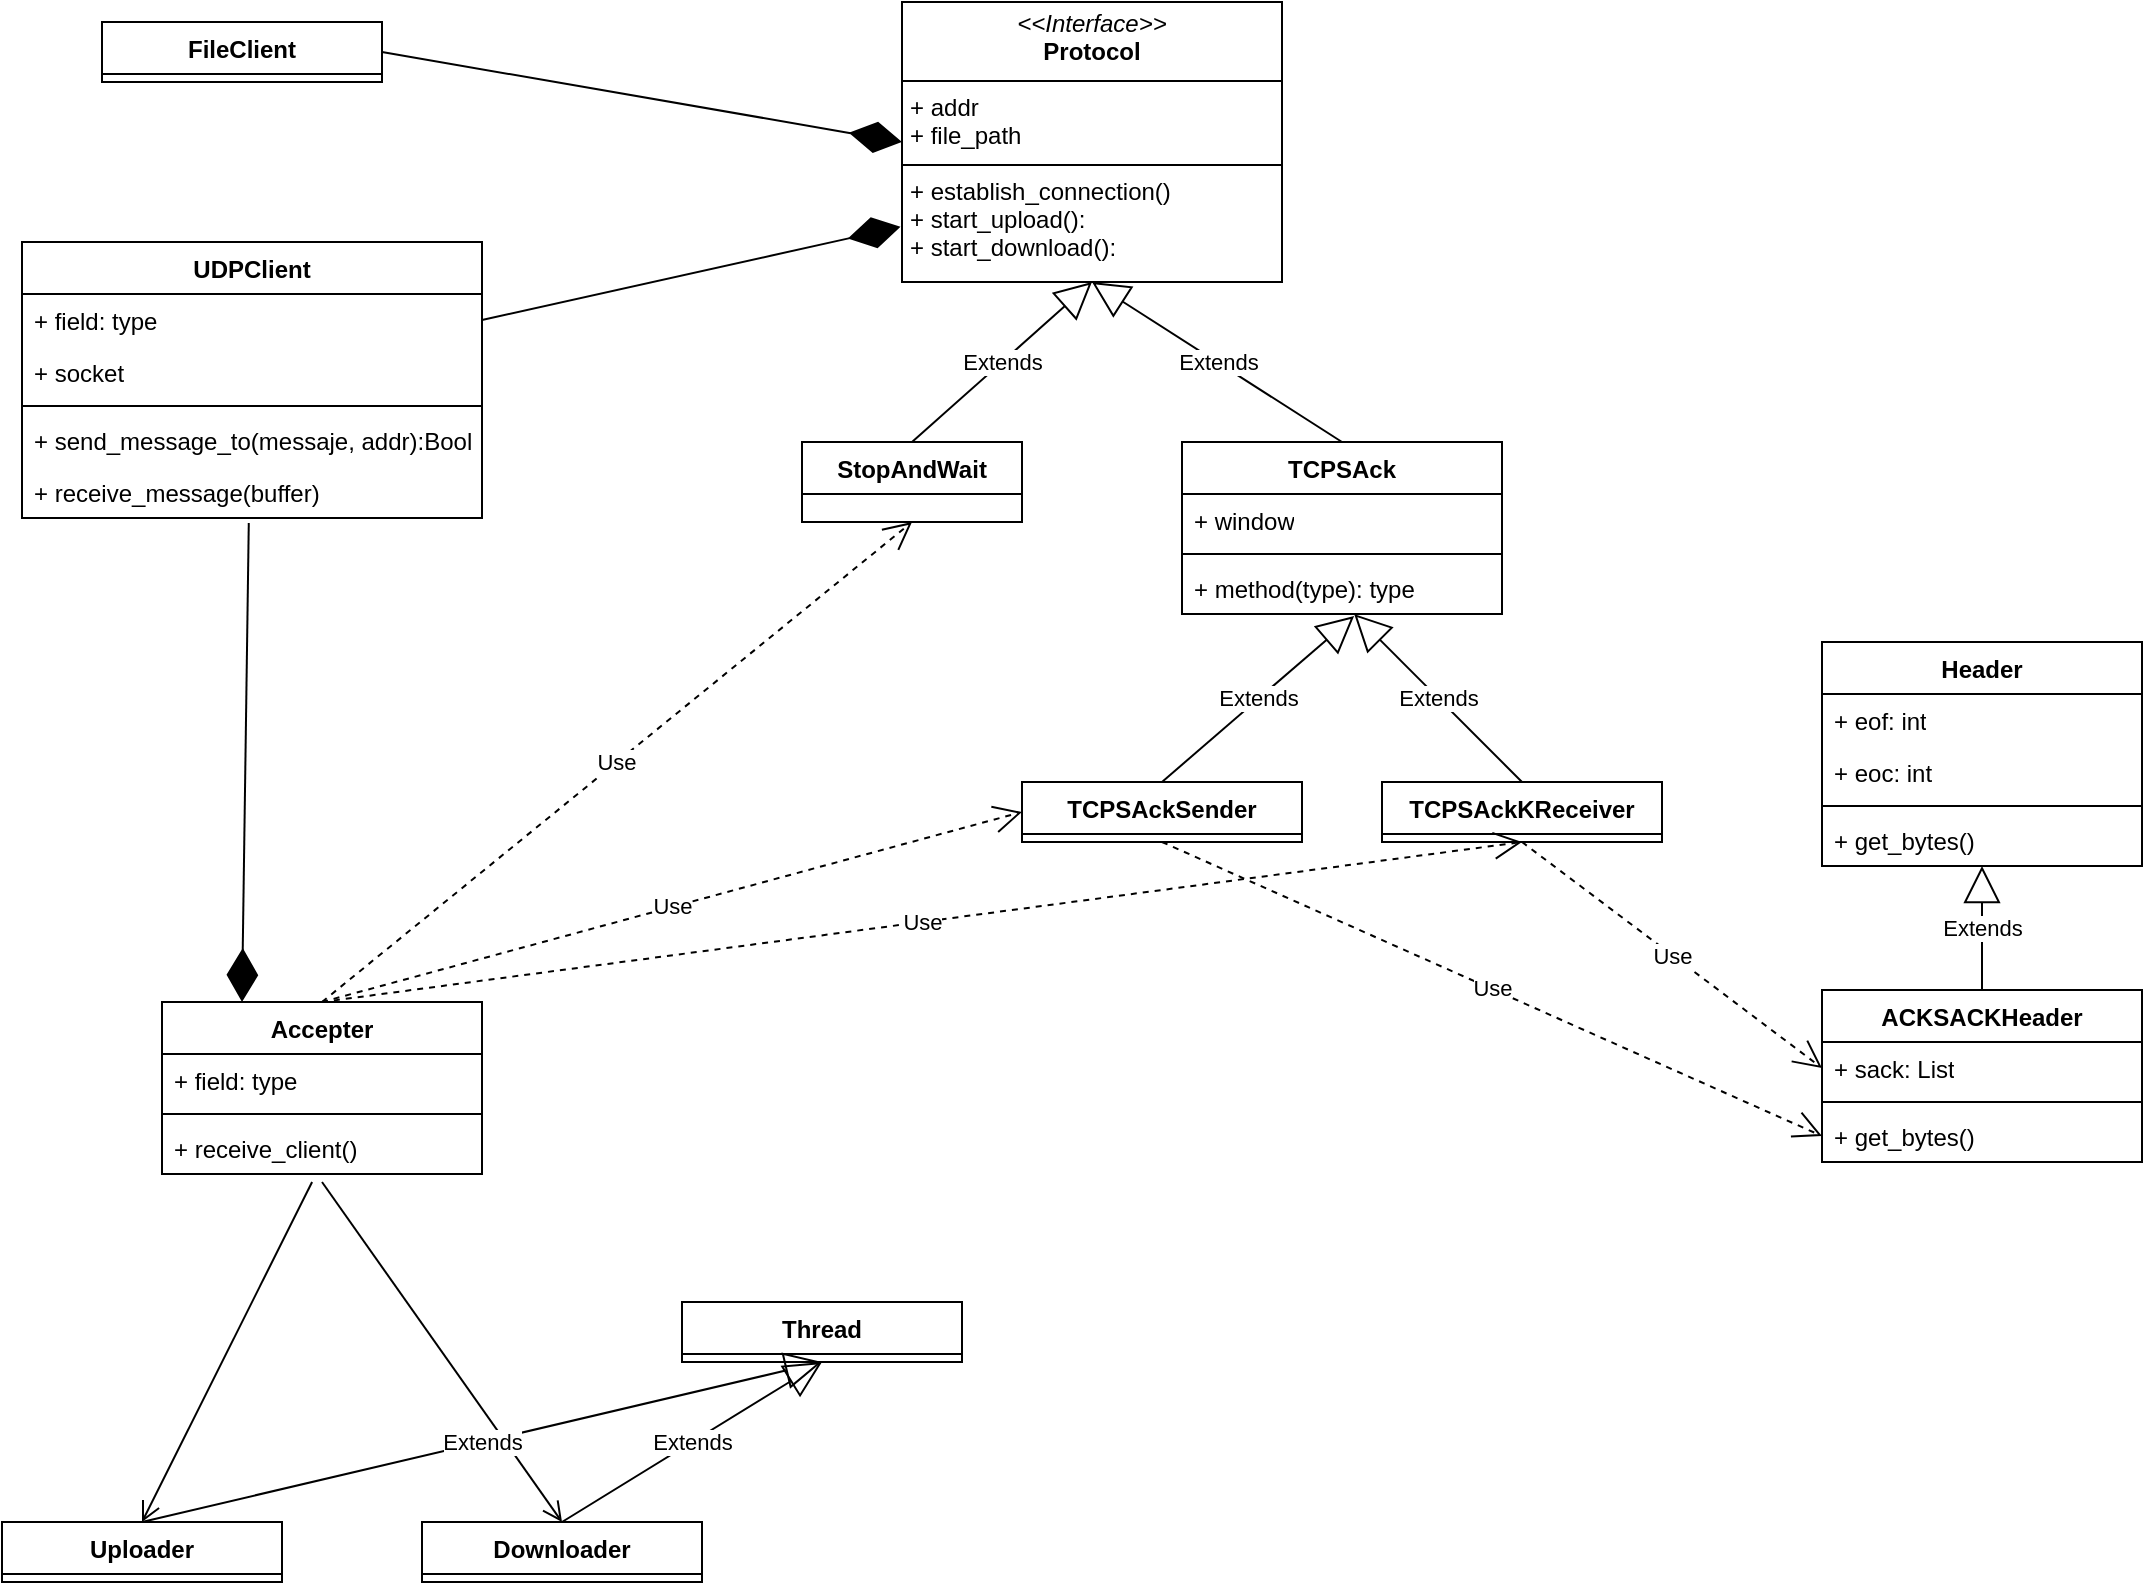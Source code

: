 <mxfile version="24.2.5" type="device">
  <diagram id="WaSmU7PFApN8A8MGJW1i" name="Página-1">
    <mxGraphModel dx="1820" dy="870" grid="1" gridSize="10" guides="1" tooltips="1" connect="1" arrows="1" fold="1" page="0" pageScale="1" pageWidth="827" pageHeight="1169" math="0" shadow="0">
      <root>
        <mxCell id="0" />
        <mxCell id="1" parent="0" />
        <mxCell id="D-sPwcQ-cN7q-PDflh2M-5" value="StopAndWait&lt;div&gt;&lt;br&gt;&lt;/div&gt;" style="swimlane;fontStyle=1;align=center;verticalAlign=top;childLayout=stackLayout;horizontal=1;startSize=26;horizontalStack=0;resizeParent=1;resizeParentMax=0;resizeLast=0;collapsible=1;marginBottom=0;whiteSpace=wrap;html=1;" parent="1" vertex="1" collapsed="1">
          <mxGeometry x="140" y="260" width="110" height="40" as="geometry">
            <mxRectangle x="40" y="270" width="160" height="86" as="alternateBounds" />
          </mxGeometry>
        </mxCell>
        <mxCell id="D-sPwcQ-cN7q-PDflh2M-6" value="+ field: type" style="text;strokeColor=none;fillColor=none;align=left;verticalAlign=top;spacingLeft=4;spacingRight=4;overflow=hidden;rotatable=0;points=[[0,0.5],[1,0.5]];portConstraint=eastwest;whiteSpace=wrap;html=1;" parent="D-sPwcQ-cN7q-PDflh2M-5" vertex="1">
          <mxGeometry y="26" width="160" height="26" as="geometry" />
        </mxCell>
        <mxCell id="D-sPwcQ-cN7q-PDflh2M-7" value="" style="line;strokeWidth=1;fillColor=none;align=left;verticalAlign=middle;spacingTop=-1;spacingLeft=3;spacingRight=3;rotatable=0;labelPosition=right;points=[];portConstraint=eastwest;strokeColor=inherit;" parent="D-sPwcQ-cN7q-PDflh2M-5" vertex="1">
          <mxGeometry y="52" width="160" height="8" as="geometry" />
        </mxCell>
        <mxCell id="D-sPwcQ-cN7q-PDflh2M-8" value="+ method(type): type" style="text;strokeColor=none;fillColor=none;align=left;verticalAlign=top;spacingLeft=4;spacingRight=4;overflow=hidden;rotatable=0;points=[[0,0.5],[1,0.5]];portConstraint=eastwest;whiteSpace=wrap;html=1;" parent="D-sPwcQ-cN7q-PDflh2M-5" vertex="1">
          <mxGeometry y="60" width="160" height="26" as="geometry" />
        </mxCell>
        <mxCell id="D-sPwcQ-cN7q-PDflh2M-9" value="&lt;div&gt;TCPSAck&lt;br&gt;&lt;/div&gt;" style="swimlane;fontStyle=1;align=center;verticalAlign=top;childLayout=stackLayout;horizontal=1;startSize=26;horizontalStack=0;resizeParent=1;resizeParentMax=0;resizeLast=0;collapsible=1;marginBottom=0;whiteSpace=wrap;html=1;" parent="1" vertex="1">
          <mxGeometry x="330" y="260" width="160" height="86" as="geometry">
            <mxRectangle x="330" y="260" width="140" height="30" as="alternateBounds" />
          </mxGeometry>
        </mxCell>
        <mxCell id="D-sPwcQ-cN7q-PDflh2M-10" value="+ window" style="text;strokeColor=none;fillColor=none;align=left;verticalAlign=top;spacingLeft=4;spacingRight=4;overflow=hidden;rotatable=0;points=[[0,0.5],[1,0.5]];portConstraint=eastwest;whiteSpace=wrap;html=1;" parent="D-sPwcQ-cN7q-PDflh2M-9" vertex="1">
          <mxGeometry y="26" width="160" height="26" as="geometry" />
        </mxCell>
        <mxCell id="D-sPwcQ-cN7q-PDflh2M-11" value="" style="line;strokeWidth=1;fillColor=none;align=left;verticalAlign=middle;spacingTop=-1;spacingLeft=3;spacingRight=3;rotatable=0;labelPosition=right;points=[];portConstraint=eastwest;strokeColor=inherit;" parent="D-sPwcQ-cN7q-PDflh2M-9" vertex="1">
          <mxGeometry y="52" width="160" height="8" as="geometry" />
        </mxCell>
        <mxCell id="D-sPwcQ-cN7q-PDflh2M-12" value="+ method(type): type" style="text;strokeColor=none;fillColor=none;align=left;verticalAlign=top;spacingLeft=4;spacingRight=4;overflow=hidden;rotatable=0;points=[[0,0.5],[1,0.5]];portConstraint=eastwest;whiteSpace=wrap;html=1;" parent="D-sPwcQ-cN7q-PDflh2M-9" vertex="1">
          <mxGeometry y="60" width="160" height="26" as="geometry" />
        </mxCell>
        <mxCell id="D-sPwcQ-cN7q-PDflh2M-17" value="&lt;div&gt;Accepter&lt;br&gt;&lt;/div&gt;" style="swimlane;fontStyle=1;align=center;verticalAlign=top;childLayout=stackLayout;horizontal=1;startSize=26;horizontalStack=0;resizeParent=1;resizeParentMax=0;resizeLast=0;collapsible=1;marginBottom=0;whiteSpace=wrap;html=1;" parent="1" vertex="1">
          <mxGeometry x="-180" y="540" width="160" height="86" as="geometry">
            <mxRectangle x="210" y="490" width="140" height="30" as="alternateBounds" />
          </mxGeometry>
        </mxCell>
        <mxCell id="D-sPwcQ-cN7q-PDflh2M-18" value="+ field: type" style="text;strokeColor=none;fillColor=none;align=left;verticalAlign=top;spacingLeft=4;spacingRight=4;overflow=hidden;rotatable=0;points=[[0,0.5],[1,0.5]];portConstraint=eastwest;whiteSpace=wrap;html=1;" parent="D-sPwcQ-cN7q-PDflh2M-17" vertex="1">
          <mxGeometry y="26" width="160" height="26" as="geometry" />
        </mxCell>
        <mxCell id="D-sPwcQ-cN7q-PDflh2M-19" value="" style="line;strokeWidth=1;fillColor=none;align=left;verticalAlign=middle;spacingTop=-1;spacingLeft=3;spacingRight=3;rotatable=0;labelPosition=right;points=[];portConstraint=eastwest;strokeColor=inherit;" parent="D-sPwcQ-cN7q-PDflh2M-17" vertex="1">
          <mxGeometry y="52" width="160" height="8" as="geometry" />
        </mxCell>
        <mxCell id="D-sPwcQ-cN7q-PDflh2M-20" value="+ receive_client()" style="text;strokeColor=none;fillColor=none;align=left;verticalAlign=top;spacingLeft=4;spacingRight=4;overflow=hidden;rotatable=0;points=[[0,0.5],[1,0.5]];portConstraint=eastwest;whiteSpace=wrap;html=1;" parent="D-sPwcQ-cN7q-PDflh2M-17" vertex="1">
          <mxGeometry y="60" width="160" height="26" as="geometry" />
        </mxCell>
        <mxCell id="D-sPwcQ-cN7q-PDflh2M-21" value="&lt;div&gt;Uploader&lt;br&gt;&lt;/div&gt;" style="swimlane;fontStyle=1;align=center;verticalAlign=top;childLayout=stackLayout;horizontal=1;startSize=26;horizontalStack=0;resizeParent=1;resizeParentMax=0;resizeLast=0;collapsible=1;marginBottom=0;whiteSpace=wrap;html=1;" parent="1" vertex="1" collapsed="1">
          <mxGeometry x="-260" y="800" width="140" height="30" as="geometry">
            <mxRectangle x="-260" y="800" width="160" height="86" as="alternateBounds" />
          </mxGeometry>
        </mxCell>
        <mxCell id="D-sPwcQ-cN7q-PDflh2M-22" value="+ field: type" style="text;strokeColor=none;fillColor=none;align=left;verticalAlign=top;spacingLeft=4;spacingRight=4;overflow=hidden;rotatable=0;points=[[0,0.5],[1,0.5]];portConstraint=eastwest;whiteSpace=wrap;html=1;" parent="D-sPwcQ-cN7q-PDflh2M-21" vertex="1">
          <mxGeometry y="26" width="160" height="26" as="geometry" />
        </mxCell>
        <mxCell id="D-sPwcQ-cN7q-PDflh2M-23" value="" style="line;strokeWidth=1;fillColor=none;align=left;verticalAlign=middle;spacingTop=-1;spacingLeft=3;spacingRight=3;rotatable=0;labelPosition=right;points=[];portConstraint=eastwest;strokeColor=inherit;" parent="D-sPwcQ-cN7q-PDflh2M-21" vertex="1">
          <mxGeometry y="52" width="160" height="8" as="geometry" />
        </mxCell>
        <mxCell id="D-sPwcQ-cN7q-PDflh2M-24" value="+ method(type): type" style="text;strokeColor=none;fillColor=none;align=left;verticalAlign=top;spacingLeft=4;spacingRight=4;overflow=hidden;rotatable=0;points=[[0,0.5],[1,0.5]];portConstraint=eastwest;whiteSpace=wrap;html=1;" parent="D-sPwcQ-cN7q-PDflh2M-21" vertex="1">
          <mxGeometry y="60" width="160" height="26" as="geometry" />
        </mxCell>
        <mxCell id="D-sPwcQ-cN7q-PDflh2M-25" value="&lt;div&gt;Downloader&lt;br&gt;&lt;/div&gt;" style="swimlane;fontStyle=1;align=center;verticalAlign=top;childLayout=stackLayout;horizontal=1;startSize=26;horizontalStack=0;resizeParent=1;resizeParentMax=0;resizeLast=0;collapsible=1;marginBottom=0;whiteSpace=wrap;html=1;" parent="1" vertex="1" collapsed="1">
          <mxGeometry x="-50" y="800" width="140" height="30" as="geometry">
            <mxRectangle x="-50" y="800" width="160" height="86" as="alternateBounds" />
          </mxGeometry>
        </mxCell>
        <mxCell id="D-sPwcQ-cN7q-PDflh2M-26" value="+ field: type" style="text;strokeColor=none;fillColor=none;align=left;verticalAlign=top;spacingLeft=4;spacingRight=4;overflow=hidden;rotatable=0;points=[[0,0.5],[1,0.5]];portConstraint=eastwest;whiteSpace=wrap;html=1;" parent="D-sPwcQ-cN7q-PDflh2M-25" vertex="1">
          <mxGeometry y="26" width="160" height="26" as="geometry" />
        </mxCell>
        <mxCell id="D-sPwcQ-cN7q-PDflh2M-27" value="" style="line;strokeWidth=1;fillColor=none;align=left;verticalAlign=middle;spacingTop=-1;spacingLeft=3;spacingRight=3;rotatable=0;labelPosition=right;points=[];portConstraint=eastwest;strokeColor=inherit;" parent="D-sPwcQ-cN7q-PDflh2M-25" vertex="1">
          <mxGeometry y="52" width="160" height="8" as="geometry" />
        </mxCell>
        <mxCell id="D-sPwcQ-cN7q-PDflh2M-28" value="+ method(type): type" style="text;strokeColor=none;fillColor=none;align=left;verticalAlign=top;spacingLeft=4;spacingRight=4;overflow=hidden;rotatable=0;points=[[0,0.5],[1,0.5]];portConstraint=eastwest;whiteSpace=wrap;html=1;" parent="D-sPwcQ-cN7q-PDflh2M-25" vertex="1">
          <mxGeometry y="60" width="160" height="26" as="geometry" />
        </mxCell>
        <mxCell id="D-sPwcQ-cN7q-PDflh2M-33" value="&lt;p style=&quot;margin:0px;margin-top:4px;text-align:center;&quot;&gt;&lt;i&gt;&amp;lt;&amp;lt;Interface&amp;gt;&amp;gt;&lt;/i&gt;&lt;br&gt;&lt;b&gt;Protocol&lt;/b&gt;&lt;/p&gt;&lt;hr size=&quot;1&quot; style=&quot;border-style:solid;&quot;&gt;&lt;p style=&quot;margin:0px;margin-left:4px;&quot;&gt;+ addr&lt;br&gt;+ file_path&lt;/p&gt;&lt;hr size=&quot;1&quot; style=&quot;border-style:solid;&quot;&gt;&lt;p style=&quot;margin:0px;margin-left:4px;&quot;&gt;+&amp;nbsp;establish_connection()&lt;/p&gt;&lt;p style=&quot;margin:0px;margin-left:4px;&quot;&gt;&lt;span style=&quot;background-color: initial;&quot;&gt;+ start_upload():&amp;nbsp;&lt;/span&gt;&lt;/p&gt;&lt;p style=&quot;margin:0px;margin-left:4px;&quot;&gt;+ start_download():&lt;/p&gt;" style="verticalAlign=top;align=left;overflow=fill;html=1;whiteSpace=wrap;" parent="1" vertex="1">
          <mxGeometry x="190" y="40" width="190" height="140" as="geometry" />
        </mxCell>
        <mxCell id="D-sPwcQ-cN7q-PDflh2M-34" value="Extends" style="endArrow=block;endSize=16;endFill=0;html=1;rounded=0;exitX=0.5;exitY=0;exitDx=0;exitDy=0;entryX=0.5;entryY=1;entryDx=0;entryDy=0;" parent="1" source="D-sPwcQ-cN7q-PDflh2M-5" target="D-sPwcQ-cN7q-PDflh2M-33" edge="1">
          <mxGeometry width="160" relative="1" as="geometry">
            <mxPoint x="210" y="370" as="sourcePoint" />
            <mxPoint x="370" y="370" as="targetPoint" />
          </mxGeometry>
        </mxCell>
        <mxCell id="D-sPwcQ-cN7q-PDflh2M-35" value="Extends" style="endArrow=block;endSize=16;endFill=0;html=1;rounded=0;exitX=0.5;exitY=0;exitDx=0;exitDy=0;entryX=0.5;entryY=1;entryDx=0;entryDy=0;" parent="1" source="D-sPwcQ-cN7q-PDflh2M-9" target="D-sPwcQ-cN7q-PDflh2M-33" edge="1">
          <mxGeometry width="160" relative="1" as="geometry">
            <mxPoint x="130" y="280" as="sourcePoint" />
            <mxPoint x="295" y="190" as="targetPoint" />
          </mxGeometry>
        </mxCell>
        <mxCell id="D-sPwcQ-cN7q-PDflh2M-36" value="&lt;div&gt;TCPSAckSender&lt;br&gt;&lt;/div&gt;" style="swimlane;fontStyle=1;align=center;verticalAlign=top;childLayout=stackLayout;horizontal=1;startSize=26;horizontalStack=0;resizeParent=1;resizeParentMax=0;resizeLast=0;collapsible=1;marginBottom=0;whiteSpace=wrap;html=1;" parent="1" vertex="1" collapsed="1">
          <mxGeometry x="250" y="430" width="140" height="30" as="geometry">
            <mxRectangle x="370" y="480" width="160" height="86" as="alternateBounds" />
          </mxGeometry>
        </mxCell>
        <mxCell id="D-sPwcQ-cN7q-PDflh2M-37" value="+ field: type" style="text;strokeColor=none;fillColor=none;align=left;verticalAlign=top;spacingLeft=4;spacingRight=4;overflow=hidden;rotatable=0;points=[[0,0.5],[1,0.5]];portConstraint=eastwest;whiteSpace=wrap;html=1;" parent="D-sPwcQ-cN7q-PDflh2M-36" vertex="1">
          <mxGeometry y="26" width="160" height="26" as="geometry" />
        </mxCell>
        <mxCell id="D-sPwcQ-cN7q-PDflh2M-38" value="" style="line;strokeWidth=1;fillColor=none;align=left;verticalAlign=middle;spacingTop=-1;spacingLeft=3;spacingRight=3;rotatable=0;labelPosition=right;points=[];portConstraint=eastwest;strokeColor=inherit;" parent="D-sPwcQ-cN7q-PDflh2M-36" vertex="1">
          <mxGeometry y="52" width="160" height="8" as="geometry" />
        </mxCell>
        <mxCell id="D-sPwcQ-cN7q-PDflh2M-39" value="+ method(type): type" style="text;strokeColor=none;fillColor=none;align=left;verticalAlign=top;spacingLeft=4;spacingRight=4;overflow=hidden;rotatable=0;points=[[0,0.5],[1,0.5]];portConstraint=eastwest;whiteSpace=wrap;html=1;" parent="D-sPwcQ-cN7q-PDflh2M-36" vertex="1">
          <mxGeometry y="60" width="160" height="26" as="geometry" />
        </mxCell>
        <mxCell id="D-sPwcQ-cN7q-PDflh2M-40" value="&lt;div&gt;TCPSAckKReceiver&lt;br&gt;&lt;/div&gt;" style="swimlane;fontStyle=1;align=center;verticalAlign=top;childLayout=stackLayout;horizontal=1;startSize=26;horizontalStack=0;resizeParent=1;resizeParentMax=0;resizeLast=0;collapsible=1;marginBottom=0;whiteSpace=wrap;html=1;" parent="1" vertex="1" collapsed="1">
          <mxGeometry x="430" y="430" width="140" height="30" as="geometry">
            <mxRectangle x="550" y="480" width="160" height="86" as="alternateBounds" />
          </mxGeometry>
        </mxCell>
        <mxCell id="D-sPwcQ-cN7q-PDflh2M-41" value="+ field: type" style="text;strokeColor=none;fillColor=none;align=left;verticalAlign=top;spacingLeft=4;spacingRight=4;overflow=hidden;rotatable=0;points=[[0,0.5],[1,0.5]];portConstraint=eastwest;whiteSpace=wrap;html=1;" parent="D-sPwcQ-cN7q-PDflh2M-40" vertex="1">
          <mxGeometry y="26" width="160" height="26" as="geometry" />
        </mxCell>
        <mxCell id="D-sPwcQ-cN7q-PDflh2M-42" value="" style="line;strokeWidth=1;fillColor=none;align=left;verticalAlign=middle;spacingTop=-1;spacingLeft=3;spacingRight=3;rotatable=0;labelPosition=right;points=[];portConstraint=eastwest;strokeColor=inherit;" parent="D-sPwcQ-cN7q-PDflh2M-40" vertex="1">
          <mxGeometry y="52" width="160" height="8" as="geometry" />
        </mxCell>
        <mxCell id="D-sPwcQ-cN7q-PDflh2M-43" value="+ method(type): type" style="text;strokeColor=none;fillColor=none;align=left;verticalAlign=top;spacingLeft=4;spacingRight=4;overflow=hidden;rotatable=0;points=[[0,0.5],[1,0.5]];portConstraint=eastwest;whiteSpace=wrap;html=1;" parent="D-sPwcQ-cN7q-PDflh2M-40" vertex="1">
          <mxGeometry y="60" width="160" height="26" as="geometry" />
        </mxCell>
        <mxCell id="D-sPwcQ-cN7q-PDflh2M-44" value="Extends" style="endArrow=block;endSize=16;endFill=0;html=1;rounded=0;exitX=0.5;exitY=0;exitDx=0;exitDy=0;entryX=0.538;entryY=1.038;entryDx=0;entryDy=0;entryPerimeter=0;" parent="1" source="D-sPwcQ-cN7q-PDflh2M-36" target="D-sPwcQ-cN7q-PDflh2M-12" edge="1">
          <mxGeometry width="160" relative="1" as="geometry">
            <mxPoint x="230" y="440" as="sourcePoint" />
            <mxPoint x="395" y="350" as="targetPoint" />
          </mxGeometry>
        </mxCell>
        <mxCell id="D-sPwcQ-cN7q-PDflh2M-45" value="Extends" style="endArrow=block;endSize=16;endFill=0;html=1;rounded=0;exitX=0.5;exitY=0;exitDx=0;exitDy=0;entryX=0.538;entryY=1;entryDx=0;entryDy=0;entryPerimeter=0;" parent="1" source="D-sPwcQ-cN7q-PDflh2M-40" target="D-sPwcQ-cN7q-PDflh2M-12" edge="1">
          <mxGeometry width="160" relative="1" as="geometry">
            <mxPoint x="390" y="440" as="sourcePoint" />
            <mxPoint x="426" y="357" as="targetPoint" />
          </mxGeometry>
        </mxCell>
        <mxCell id="D-sPwcQ-cN7q-PDflh2M-54" value="&lt;div&gt;FileClient&lt;br&gt;&lt;/div&gt;" style="swimlane;fontStyle=1;align=center;verticalAlign=top;childLayout=stackLayout;horizontal=1;startSize=26;horizontalStack=0;resizeParent=1;resizeParentMax=0;resizeLast=0;collapsible=1;marginBottom=0;whiteSpace=wrap;html=1;" parent="1" vertex="1" collapsed="1">
          <mxGeometry x="-210" y="50" width="140" height="30" as="geometry">
            <mxRectangle x="-210" y="50" width="160" height="86" as="alternateBounds" />
          </mxGeometry>
        </mxCell>
        <mxCell id="D-sPwcQ-cN7q-PDflh2M-55" value="+ eof: int" style="text;strokeColor=none;fillColor=none;align=left;verticalAlign=top;spacingLeft=4;spacingRight=4;overflow=hidden;rotatable=0;points=[[0,0.5],[1,0.5]];portConstraint=eastwest;whiteSpace=wrap;html=1;" parent="D-sPwcQ-cN7q-PDflh2M-54" vertex="1">
          <mxGeometry y="26" width="160" height="26" as="geometry" />
        </mxCell>
        <mxCell id="D-sPwcQ-cN7q-PDflh2M-56" value="" style="line;strokeWidth=1;fillColor=none;align=left;verticalAlign=middle;spacingTop=-1;spacingLeft=3;spacingRight=3;rotatable=0;labelPosition=right;points=[];portConstraint=eastwest;strokeColor=inherit;" parent="D-sPwcQ-cN7q-PDflh2M-54" vertex="1">
          <mxGeometry y="52" width="160" height="8" as="geometry" />
        </mxCell>
        <mxCell id="D-sPwcQ-cN7q-PDflh2M-57" value="+ method(type): type" style="text;strokeColor=none;fillColor=none;align=left;verticalAlign=top;spacingLeft=4;spacingRight=4;overflow=hidden;rotatable=0;points=[[0,0.5],[1,0.5]];portConstraint=eastwest;whiteSpace=wrap;html=1;" parent="D-sPwcQ-cN7q-PDflh2M-54" vertex="1">
          <mxGeometry y="60" width="160" height="26" as="geometry" />
        </mxCell>
        <mxCell id="D-sPwcQ-cN7q-PDflh2M-60" value="" style="endArrow=diamondThin;endFill=1;endSize=24;html=1;rounded=0;entryX=0;entryY=0.5;entryDx=0;entryDy=0;exitX=1;exitY=0.5;exitDx=0;exitDy=0;" parent="1" source="D-sPwcQ-cN7q-PDflh2M-55" target="D-sPwcQ-cN7q-PDflh2M-33" edge="1">
          <mxGeometry width="160" relative="1" as="geometry">
            <mxPoint x="-380" y="235" as="sourcePoint" />
            <mxPoint x="190" y="136" as="targetPoint" />
          </mxGeometry>
        </mxCell>
        <mxCell id="D-sPwcQ-cN7q-PDflh2M-61" value="&lt;div&gt;Header&lt;br&gt;&lt;/div&gt;" style="swimlane;fontStyle=1;align=center;verticalAlign=top;childLayout=stackLayout;horizontal=1;startSize=26;horizontalStack=0;resizeParent=1;resizeParentMax=0;resizeLast=0;collapsible=1;marginBottom=0;whiteSpace=wrap;html=1;" parent="1" vertex="1">
          <mxGeometry x="650" y="360" width="160" height="112" as="geometry">
            <mxRectangle x="650" y="360" width="140" height="30" as="alternateBounds" />
          </mxGeometry>
        </mxCell>
        <mxCell id="D-sPwcQ-cN7q-PDflh2M-62" value="+ eof: int" style="text;strokeColor=none;fillColor=none;align=left;verticalAlign=top;spacingLeft=4;spacingRight=4;overflow=hidden;rotatable=0;points=[[0,0.5],[1,0.5]];portConstraint=eastwest;whiteSpace=wrap;html=1;" parent="D-sPwcQ-cN7q-PDflh2M-61" vertex="1">
          <mxGeometry y="26" width="160" height="26" as="geometry" />
        </mxCell>
        <mxCell id="_BqHWwU3wCFzgjuQKzh3-1" value="+ eoc: int" style="text;strokeColor=none;fillColor=none;align=left;verticalAlign=top;spacingLeft=4;spacingRight=4;overflow=hidden;rotatable=0;points=[[0,0.5],[1,0.5]];portConstraint=eastwest;whiteSpace=wrap;html=1;" vertex="1" parent="D-sPwcQ-cN7q-PDflh2M-61">
          <mxGeometry y="52" width="160" height="26" as="geometry" />
        </mxCell>
        <mxCell id="D-sPwcQ-cN7q-PDflh2M-63" value="" style="line;strokeWidth=1;fillColor=none;align=left;verticalAlign=middle;spacingTop=-1;spacingLeft=3;spacingRight=3;rotatable=0;labelPosition=right;points=[];portConstraint=eastwest;strokeColor=inherit;" parent="D-sPwcQ-cN7q-PDflh2M-61" vertex="1">
          <mxGeometry y="78" width="160" height="8" as="geometry" />
        </mxCell>
        <mxCell id="D-sPwcQ-cN7q-PDflh2M-64" value="+ get_bytes()" style="text;strokeColor=none;fillColor=none;align=left;verticalAlign=top;spacingLeft=4;spacingRight=4;overflow=hidden;rotatable=0;points=[[0,0.5],[1,0.5]];portConstraint=eastwest;whiteSpace=wrap;html=1;" parent="D-sPwcQ-cN7q-PDflh2M-61" vertex="1">
          <mxGeometry y="86" width="160" height="26" as="geometry" />
        </mxCell>
        <mxCell id="D-sPwcQ-cN7q-PDflh2M-65" value="&lt;div&gt;ACKSACKHeader&lt;br&gt;&lt;/div&gt;" style="swimlane;fontStyle=1;align=center;verticalAlign=top;childLayout=stackLayout;horizontal=1;startSize=26;horizontalStack=0;resizeParent=1;resizeParentMax=0;resizeLast=0;collapsible=1;marginBottom=0;whiteSpace=wrap;html=1;" parent="1" vertex="1">
          <mxGeometry x="650" y="534" width="160" height="86" as="geometry">
            <mxRectangle x="650" y="534" width="140" height="30" as="alternateBounds" />
          </mxGeometry>
        </mxCell>
        <mxCell id="D-sPwcQ-cN7q-PDflh2M-66" value="+ sack: List" style="text;strokeColor=none;fillColor=none;align=left;verticalAlign=top;spacingLeft=4;spacingRight=4;overflow=hidden;rotatable=0;points=[[0,0.5],[1,0.5]];portConstraint=eastwest;whiteSpace=wrap;html=1;" parent="D-sPwcQ-cN7q-PDflh2M-65" vertex="1">
          <mxGeometry y="26" width="160" height="26" as="geometry" />
        </mxCell>
        <mxCell id="D-sPwcQ-cN7q-PDflh2M-67" value="" style="line;strokeWidth=1;fillColor=none;align=left;verticalAlign=middle;spacingTop=-1;spacingLeft=3;spacingRight=3;rotatable=0;labelPosition=right;points=[];portConstraint=eastwest;strokeColor=inherit;" parent="D-sPwcQ-cN7q-PDflh2M-65" vertex="1">
          <mxGeometry y="52" width="160" height="8" as="geometry" />
        </mxCell>
        <mxCell id="D-sPwcQ-cN7q-PDflh2M-68" value="+ get_bytes()" style="text;strokeColor=none;fillColor=none;align=left;verticalAlign=top;spacingLeft=4;spacingRight=4;overflow=hidden;rotatable=0;points=[[0,0.5],[1,0.5]];portConstraint=eastwest;whiteSpace=wrap;html=1;" parent="D-sPwcQ-cN7q-PDflh2M-65" vertex="1">
          <mxGeometry y="60" width="160" height="26" as="geometry" />
        </mxCell>
        <mxCell id="D-sPwcQ-cN7q-PDflh2M-69" value="Extends" style="endArrow=block;endSize=16;endFill=0;html=1;rounded=0;exitX=0.5;exitY=0;exitDx=0;exitDy=0;" parent="1" source="D-sPwcQ-cN7q-PDflh2M-65" target="D-sPwcQ-cN7q-PDflh2M-64" edge="1">
          <mxGeometry width="160" relative="1" as="geometry">
            <mxPoint x="380" y="554" as="sourcePoint" />
            <mxPoint x="570" y="464" as="targetPoint" />
          </mxGeometry>
        </mxCell>
        <mxCell id="D-sPwcQ-cN7q-PDflh2M-71" value="Use" style="endArrow=open;endSize=12;dashed=1;html=1;rounded=0;exitX=0.5;exitY=1;exitDx=0;exitDy=0;entryX=0;entryY=0.5;entryDx=0;entryDy=0;" parent="1" source="D-sPwcQ-cN7q-PDflh2M-36" target="D-sPwcQ-cN7q-PDflh2M-68" edge="1">
          <mxGeometry width="160" relative="1" as="geometry">
            <mxPoint x="380" y="560" as="sourcePoint" />
            <mxPoint x="540" y="560" as="targetPoint" />
          </mxGeometry>
        </mxCell>
        <mxCell id="D-sPwcQ-cN7q-PDflh2M-72" value="Use" style="endArrow=open;endSize=12;dashed=1;html=1;rounded=0;exitX=0.5;exitY=1;exitDx=0;exitDy=0;entryX=0;entryY=0.5;entryDx=0;entryDy=0;" parent="1" source="D-sPwcQ-cN7q-PDflh2M-40" target="D-sPwcQ-cN7q-PDflh2M-66" edge="1">
          <mxGeometry width="160" relative="1" as="geometry">
            <mxPoint x="470" y="476" as="sourcePoint" />
            <mxPoint x="800" y="623" as="targetPoint" />
          </mxGeometry>
        </mxCell>
        <mxCell id="D-sPwcQ-cN7q-PDflh2M-81" value="&lt;div&gt;UDPClient&lt;br&gt;&lt;/div&gt;" style="swimlane;fontStyle=1;align=center;verticalAlign=top;childLayout=stackLayout;horizontal=1;startSize=26;horizontalStack=0;resizeParent=1;resizeParentMax=0;resizeLast=0;collapsible=1;marginBottom=0;whiteSpace=wrap;html=1;" parent="1" vertex="1">
          <mxGeometry x="-250" y="160" width="230" height="138" as="geometry">
            <mxRectangle x="210" y="490" width="140" height="30" as="alternateBounds" />
          </mxGeometry>
        </mxCell>
        <mxCell id="D-sPwcQ-cN7q-PDflh2M-82" value="+ field: type" style="text;strokeColor=none;fillColor=none;align=left;verticalAlign=top;spacingLeft=4;spacingRight=4;overflow=hidden;rotatable=0;points=[[0,0.5],[1,0.5]];portConstraint=eastwest;whiteSpace=wrap;html=1;" parent="D-sPwcQ-cN7q-PDflh2M-81" vertex="1">
          <mxGeometry y="26" width="230" height="26" as="geometry" />
        </mxCell>
        <mxCell id="D-sPwcQ-cN7q-PDflh2M-100" value="+ socket" style="text;strokeColor=none;fillColor=none;align=left;verticalAlign=top;spacingLeft=4;spacingRight=4;overflow=hidden;rotatable=0;points=[[0,0.5],[1,0.5]];portConstraint=eastwest;whiteSpace=wrap;html=1;" parent="D-sPwcQ-cN7q-PDflh2M-81" vertex="1">
          <mxGeometry y="52" width="230" height="26" as="geometry" />
        </mxCell>
        <mxCell id="D-sPwcQ-cN7q-PDflh2M-83" value="" style="line;strokeWidth=1;fillColor=none;align=left;verticalAlign=middle;spacingTop=-1;spacingLeft=3;spacingRight=3;rotatable=0;labelPosition=right;points=[];portConstraint=eastwest;strokeColor=inherit;" parent="D-sPwcQ-cN7q-PDflh2M-81" vertex="1">
          <mxGeometry y="78" width="230" height="8" as="geometry" />
        </mxCell>
        <mxCell id="D-sPwcQ-cN7q-PDflh2M-84" value="+ send_message_to(messaje, addr):Bool" style="text;strokeColor=none;fillColor=none;align=left;verticalAlign=top;spacingLeft=4;spacingRight=4;overflow=hidden;rotatable=0;points=[[0,0.5],[1,0.5]];portConstraint=eastwest;whiteSpace=wrap;html=1;" parent="D-sPwcQ-cN7q-PDflh2M-81" vertex="1">
          <mxGeometry y="86" width="230" height="26" as="geometry" />
        </mxCell>
        <mxCell id="D-sPwcQ-cN7q-PDflh2M-98" value="+ receive_message(buffer)" style="text;strokeColor=none;fillColor=none;align=left;verticalAlign=top;spacingLeft=4;spacingRight=4;overflow=hidden;rotatable=0;points=[[0,0.5],[1,0.5]];portConstraint=eastwest;whiteSpace=wrap;html=1;" parent="D-sPwcQ-cN7q-PDflh2M-81" vertex="1">
          <mxGeometry y="112" width="230" height="26" as="geometry" />
        </mxCell>
        <mxCell id="D-sPwcQ-cN7q-PDflh2M-85" value="" style="endArrow=diamondThin;endFill=1;endSize=24;html=1;rounded=0;entryX=0.25;entryY=0;entryDx=0;entryDy=0;exitX=0.493;exitY=1.097;exitDx=0;exitDy=0;exitPerimeter=0;" parent="1" source="D-sPwcQ-cN7q-PDflh2M-98" target="D-sPwcQ-cN7q-PDflh2M-17" edge="1">
          <mxGeometry width="160" relative="1" as="geometry">
            <mxPoint x="-170" y="476" as="sourcePoint" />
            <mxPoint x="50" y="403" as="targetPoint" />
          </mxGeometry>
        </mxCell>
        <mxCell id="D-sPwcQ-cN7q-PDflh2M-86" value="Use" style="endArrow=open;endSize=12;dashed=1;html=1;rounded=0;exitX=0.5;exitY=0;exitDx=0;exitDy=0;entryX=0.5;entryY=1;entryDx=0;entryDy=0;" parent="1" source="D-sPwcQ-cN7q-PDflh2M-17" target="D-sPwcQ-cN7q-PDflh2M-5" edge="1">
          <mxGeometry width="160" relative="1" as="geometry">
            <mxPoint x="330" y="470" as="sourcePoint" />
            <mxPoint x="660" y="617" as="targetPoint" />
          </mxGeometry>
        </mxCell>
        <mxCell id="D-sPwcQ-cN7q-PDflh2M-87" value="Use" style="endArrow=open;endSize=12;dashed=1;html=1;rounded=0;entryX=0;entryY=0.5;entryDx=0;entryDy=0;" parent="1" target="D-sPwcQ-cN7q-PDflh2M-36" edge="1">
          <mxGeometry width="160" relative="1" as="geometry">
            <mxPoint x="-100" y="540" as="sourcePoint" />
            <mxPoint x="105" y="320" as="targetPoint" />
          </mxGeometry>
        </mxCell>
        <mxCell id="D-sPwcQ-cN7q-PDflh2M-88" value="Use" style="endArrow=open;endSize=12;dashed=1;html=1;rounded=0;entryX=0.5;entryY=1;entryDx=0;entryDy=0;" parent="1" target="D-sPwcQ-cN7q-PDflh2M-40" edge="1">
          <mxGeometry width="160" relative="1" as="geometry">
            <mxPoint x="-100" y="540" as="sourcePoint" />
            <mxPoint x="260" y="455" as="targetPoint" />
          </mxGeometry>
        </mxCell>
        <mxCell id="D-sPwcQ-cN7q-PDflh2M-89" value="" style="endArrow=open;startArrow=none;endFill=0;startFill=0;endSize=8;html=1;verticalAlign=bottom;labelBackgroundColor=none;strokeWidth=1;rounded=0;exitX=0.469;exitY=1.154;exitDx=0;exitDy=0;exitPerimeter=0;entryX=0.5;entryY=0;entryDx=0;entryDy=0;" parent="1" source="D-sPwcQ-cN7q-PDflh2M-20" target="D-sPwcQ-cN7q-PDflh2M-21" edge="1">
          <mxGeometry width="160" relative="1" as="geometry">
            <mxPoint x="-120" y="680" as="sourcePoint" />
            <mxPoint x="40" y="680" as="targetPoint" />
          </mxGeometry>
        </mxCell>
        <mxCell id="D-sPwcQ-cN7q-PDflh2M-90" value="" style="endArrow=open;startArrow=none;endFill=0;startFill=0;endSize=8;html=1;verticalAlign=bottom;labelBackgroundColor=none;strokeWidth=1;rounded=0;exitX=0.5;exitY=1.154;exitDx=0;exitDy=0;exitPerimeter=0;entryX=0.5;entryY=0;entryDx=0;entryDy=0;" parent="1" source="D-sPwcQ-cN7q-PDflh2M-20" target="D-sPwcQ-cN7q-PDflh2M-25" edge="1">
          <mxGeometry width="160" relative="1" as="geometry">
            <mxPoint x="-95" y="640" as="sourcePoint" />
            <mxPoint x="-170" y="810" as="targetPoint" />
          </mxGeometry>
        </mxCell>
        <mxCell id="D-sPwcQ-cN7q-PDflh2M-91" value="&lt;div&gt;Thread&lt;br&gt;&lt;/div&gt;" style="swimlane;fontStyle=1;align=center;verticalAlign=top;childLayout=stackLayout;horizontal=1;startSize=26;horizontalStack=0;resizeParent=1;resizeParentMax=0;resizeLast=0;collapsible=1;marginBottom=0;whiteSpace=wrap;html=1;" parent="1" vertex="1" collapsed="1">
          <mxGeometry x="80" y="690" width="140" height="30" as="geometry">
            <mxRectangle x="190" y="690" width="160" height="86" as="alternateBounds" />
          </mxGeometry>
        </mxCell>
        <mxCell id="D-sPwcQ-cN7q-PDflh2M-92" value="+ field: type" style="text;strokeColor=none;fillColor=none;align=left;verticalAlign=top;spacingLeft=4;spacingRight=4;overflow=hidden;rotatable=0;points=[[0,0.5],[1,0.5]];portConstraint=eastwest;whiteSpace=wrap;html=1;" parent="D-sPwcQ-cN7q-PDflh2M-91" vertex="1">
          <mxGeometry y="26" width="160" height="26" as="geometry" />
        </mxCell>
        <mxCell id="D-sPwcQ-cN7q-PDflh2M-93" value="" style="line;strokeWidth=1;fillColor=none;align=left;verticalAlign=middle;spacingTop=-1;spacingLeft=3;spacingRight=3;rotatable=0;labelPosition=right;points=[];portConstraint=eastwest;strokeColor=inherit;" parent="D-sPwcQ-cN7q-PDflh2M-91" vertex="1">
          <mxGeometry y="52" width="160" height="8" as="geometry" />
        </mxCell>
        <mxCell id="D-sPwcQ-cN7q-PDflh2M-94" value="+ method(type): type" style="text;strokeColor=none;fillColor=none;align=left;verticalAlign=top;spacingLeft=4;spacingRight=4;overflow=hidden;rotatable=0;points=[[0,0.5],[1,0.5]];portConstraint=eastwest;whiteSpace=wrap;html=1;" parent="D-sPwcQ-cN7q-PDflh2M-91" vertex="1">
          <mxGeometry y="60" width="160" height="26" as="geometry" />
        </mxCell>
        <mxCell id="D-sPwcQ-cN7q-PDflh2M-95" value="Extends" style="endArrow=block;endSize=16;endFill=0;html=1;rounded=0;exitX=0.5;exitY=0;exitDx=0;exitDy=0;entryX=0.5;entryY=1;entryDx=0;entryDy=0;" parent="1" source="D-sPwcQ-cN7q-PDflh2M-21" target="D-sPwcQ-cN7q-PDflh2M-91" edge="1">
          <mxGeometry width="160" relative="1" as="geometry">
            <mxPoint x="150" y="840" as="sourcePoint" />
            <mxPoint x="340" y="750" as="targetPoint" />
          </mxGeometry>
        </mxCell>
        <mxCell id="D-sPwcQ-cN7q-PDflh2M-96" value="Extends" style="endArrow=block;endSize=16;endFill=0;html=1;rounded=0;exitX=0.5;exitY=0;exitDx=0;exitDy=0;entryX=0.5;entryY=1;entryDx=0;entryDy=0;" parent="1" source="D-sPwcQ-cN7q-PDflh2M-25" target="D-sPwcQ-cN7q-PDflh2M-91" edge="1">
          <mxGeometry width="160" relative="1" as="geometry">
            <mxPoint x="-40" y="890" as="sourcePoint" />
            <mxPoint x="400" y="810" as="targetPoint" />
          </mxGeometry>
        </mxCell>
        <mxCell id="D-sPwcQ-cN7q-PDflh2M-99" value="" style="endArrow=diamondThin;endFill=1;endSize=24;html=1;rounded=0;entryX=-0.004;entryY=0.803;entryDx=0;entryDy=0;exitX=1;exitY=0.5;exitDx=0;exitDy=0;entryPerimeter=0;" parent="1" source="D-sPwcQ-cN7q-PDflh2M-82" target="D-sPwcQ-cN7q-PDflh2M-33" edge="1">
          <mxGeometry width="160" relative="1" as="geometry">
            <mxPoint x="-20" y="99" as="sourcePoint" />
            <mxPoint x="200" y="120" as="targetPoint" />
          </mxGeometry>
        </mxCell>
      </root>
    </mxGraphModel>
  </diagram>
</mxfile>
